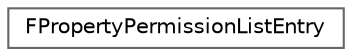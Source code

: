 digraph "Graphical Class Hierarchy"
{
 // INTERACTIVE_SVG=YES
 // LATEX_PDF_SIZE
  bgcolor="transparent";
  edge [fontname=Helvetica,fontsize=10,labelfontname=Helvetica,labelfontsize=10];
  node [fontname=Helvetica,fontsize=10,shape=box,height=0.2,width=0.4];
  rankdir="LR";
  Node0 [id="Node000000",label="FPropertyPermissionListEntry",height=0.2,width=0.4,color="grey40", fillcolor="white", style="filled",URL="$d6/d59/structFPropertyPermissionListEntry.html",tooltip=" "];
}
